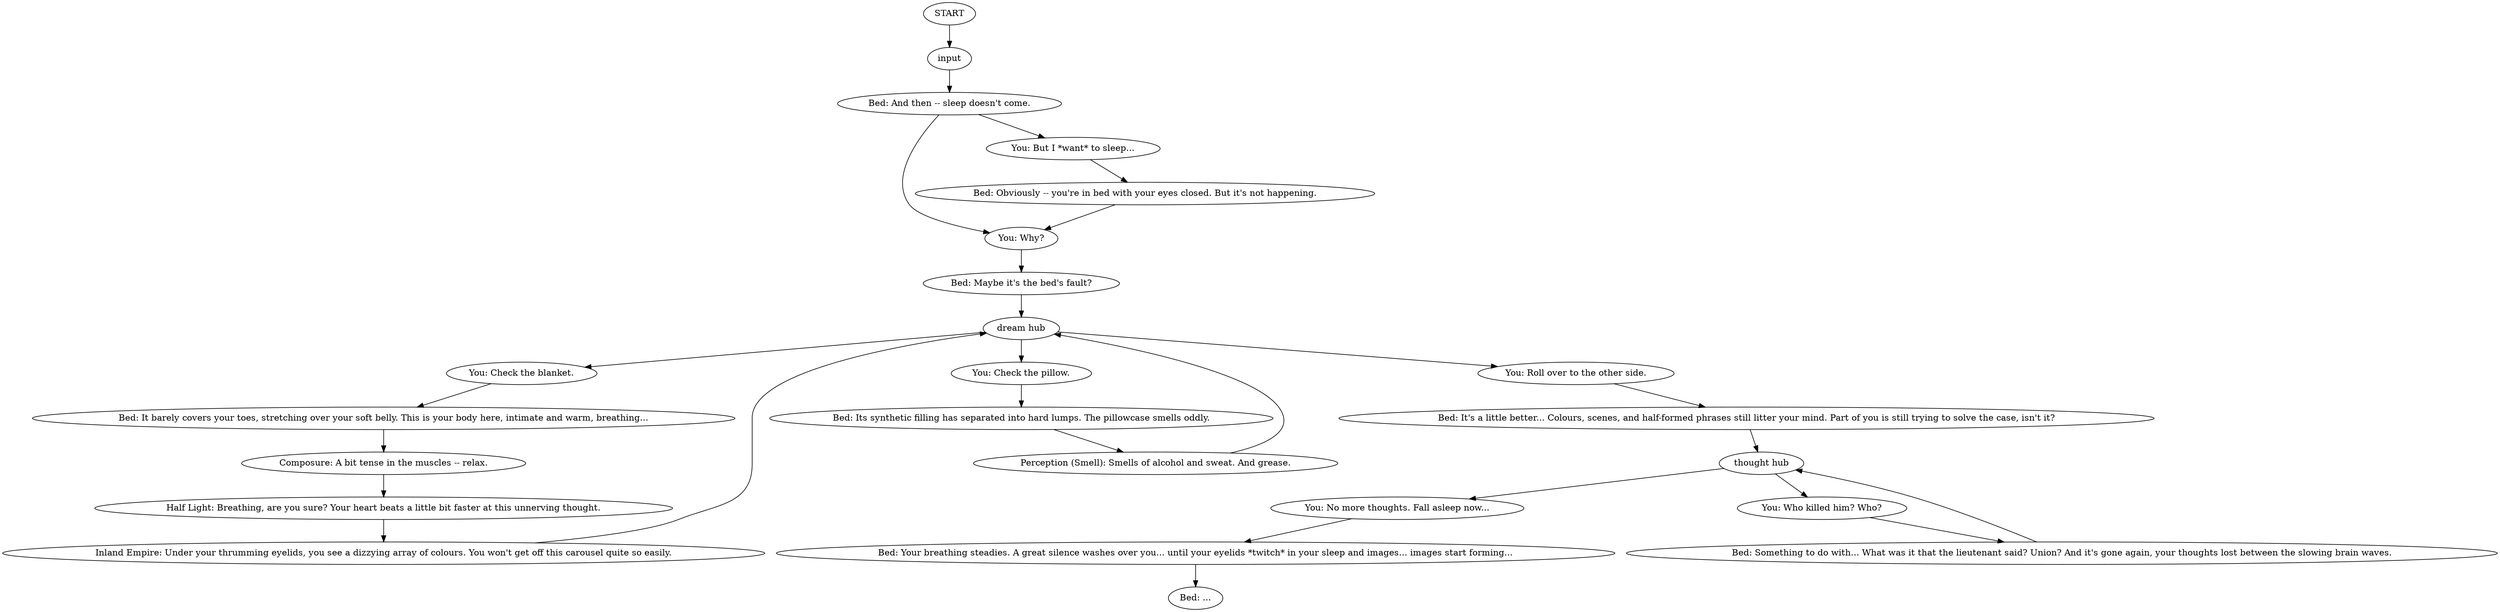# WHIRLING F2 / DREAM 2 INTRO
# 1. You try to get comfortable, but the bed is less than ideal.
#2. You begin to drift off, but have trouble getting to sleep.
# ==================================================
digraph G {
	  0 [label="START"];
	  1 [label="input"];
	  2 [label="Bed: Something to do with... What was it that the lieutenant said? Union? And it's gone again, your thoughts lost between the slowing brain waves."];
	  3 [label="Bed: Its synthetic filling has separated into hard lumps. The pillowcase smells oddly."];
	  4 [label="You: Who killed him? Who?"];
	  5 [label="You: No more thoughts. Fall asleep now..."];
	  6 [label="Bed: It's a little better... Colours, scenes, and half-formed phrases still litter your mind. Part of you is still trying to solve the case, isn't it?"];
	  7 [label="Composure: A bit tense in the muscles -- relax."];
	  8 [label="You: Why?"];
	  9 [label="thought hub"];
	  10 [label="Inland Empire: Under your thrumming eyelids, you see a dizzying array of colours. You won't get off this carousel quite so easily."];
	  11 [label="Bed: It barely covers your toes, stretching over your soft belly. This is your body here, intimate and warm, breathing..."];
	  12 [label="You: Check the pillow."];
	  13 [label="Bed: Your breathing steadies. A great silence washes over you... until your eyelids *twitch* in your sleep and images... images start forming..."];
	  14 [label="Bed: And then -- sleep doesn't come."];
	  15 [label="Bed: ..."];
	  16 [label="Bed: Maybe it's the bed's fault?"];
	  17 [label="dream hub"];
	  18 [label="Bed: Obviously -- you're in bed with your eyes closed. But it's not happening."];
	  19 [label="Perception (Smell): Smells of alcohol and sweat. And grease."];
	  20 [label="Half Light: Breathing, are you sure? Your heart beats a little bit faster at this unnerving thought."];
	  21 [label="You: Roll over to the other side."];
	  22 [label="You: But I *want* to sleep..."];
	  23 [label="You: Check the blanket."];
	  0 -> 1
	  1 -> 14
	  2 -> 9
	  3 -> 19
	  4 -> 2
	  5 -> 13
	  6 -> 9
	  7 -> 20
	  8 -> 16
	  9 -> 4
	  9 -> 5
	  10 -> 17
	  11 -> 7
	  12 -> 3
	  13 -> 15
	  14 -> 8
	  14 -> 22
	  16 -> 17
	  17 -> 12
	  17 -> 21
	  17 -> 23
	  18 -> 8
	  19 -> 17
	  20 -> 10
	  21 -> 6
	  22 -> 18
	  23 -> 11
}

